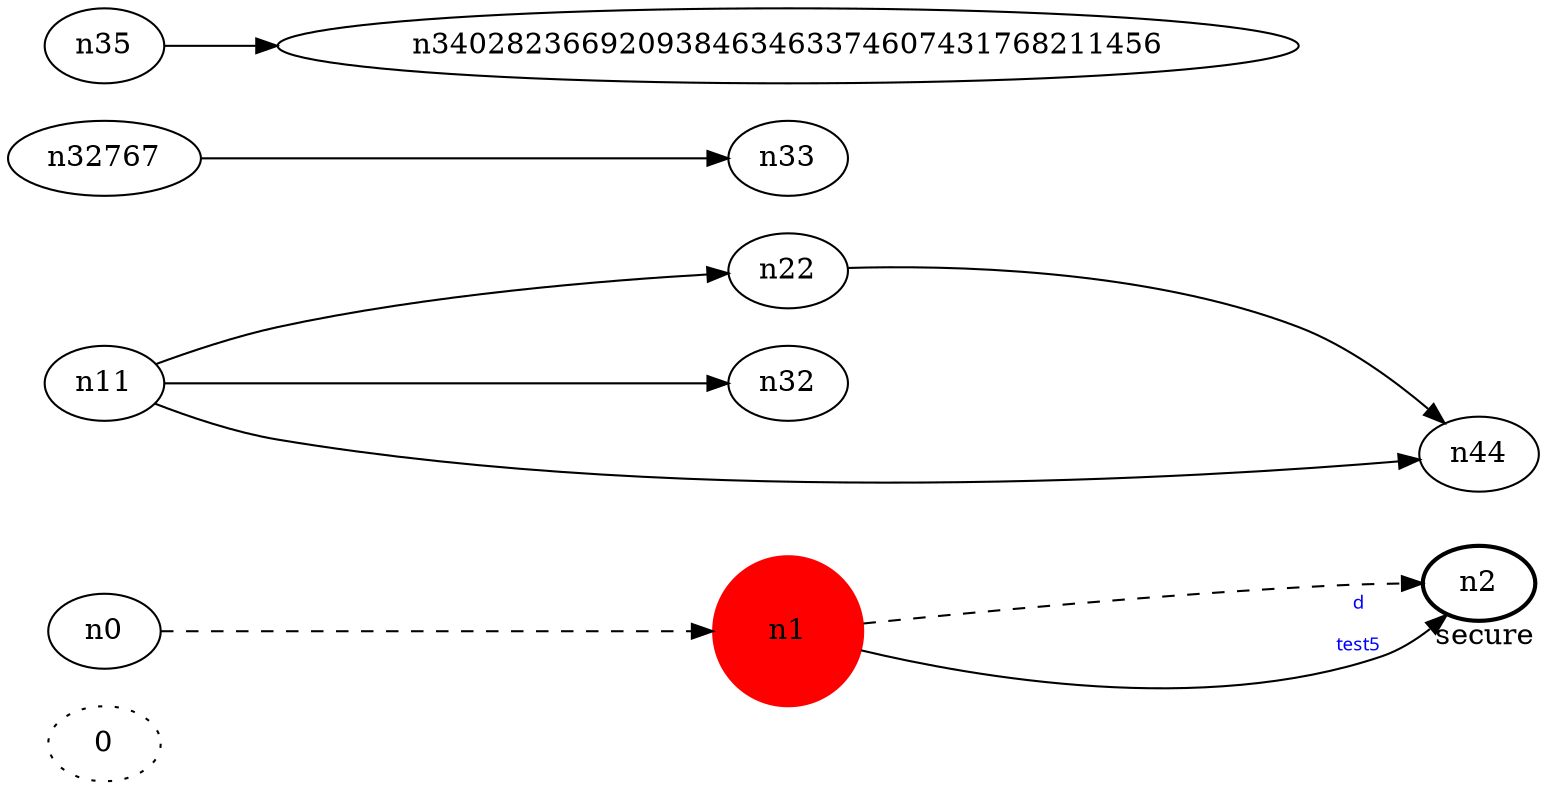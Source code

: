 digraph test5 {
	rankdir=LR;
	fontcolor=blue; /* c0; c1; c0 -- c1 */
	0 [style=dotted, fillcolor="#123456"]; // c2; c3; c2 -- c3
	n1 [height=1, width=1, color=red, style=filled];
	n2 [style=bold, xlabel="secure"];
	n0 -> n1 -> n2[style=dashed];
	n1 -> n2 [fontname="comic sans", label="d\n\l\G", fontcolor=blue, fontsize=9];
	n11 -> n22;
	n11 -> n32;
	n11 -> n44;
	n32767 -> n33;
	n22 -> n44;
	n35 -> n340282366920938463463374607431768211456;
}
